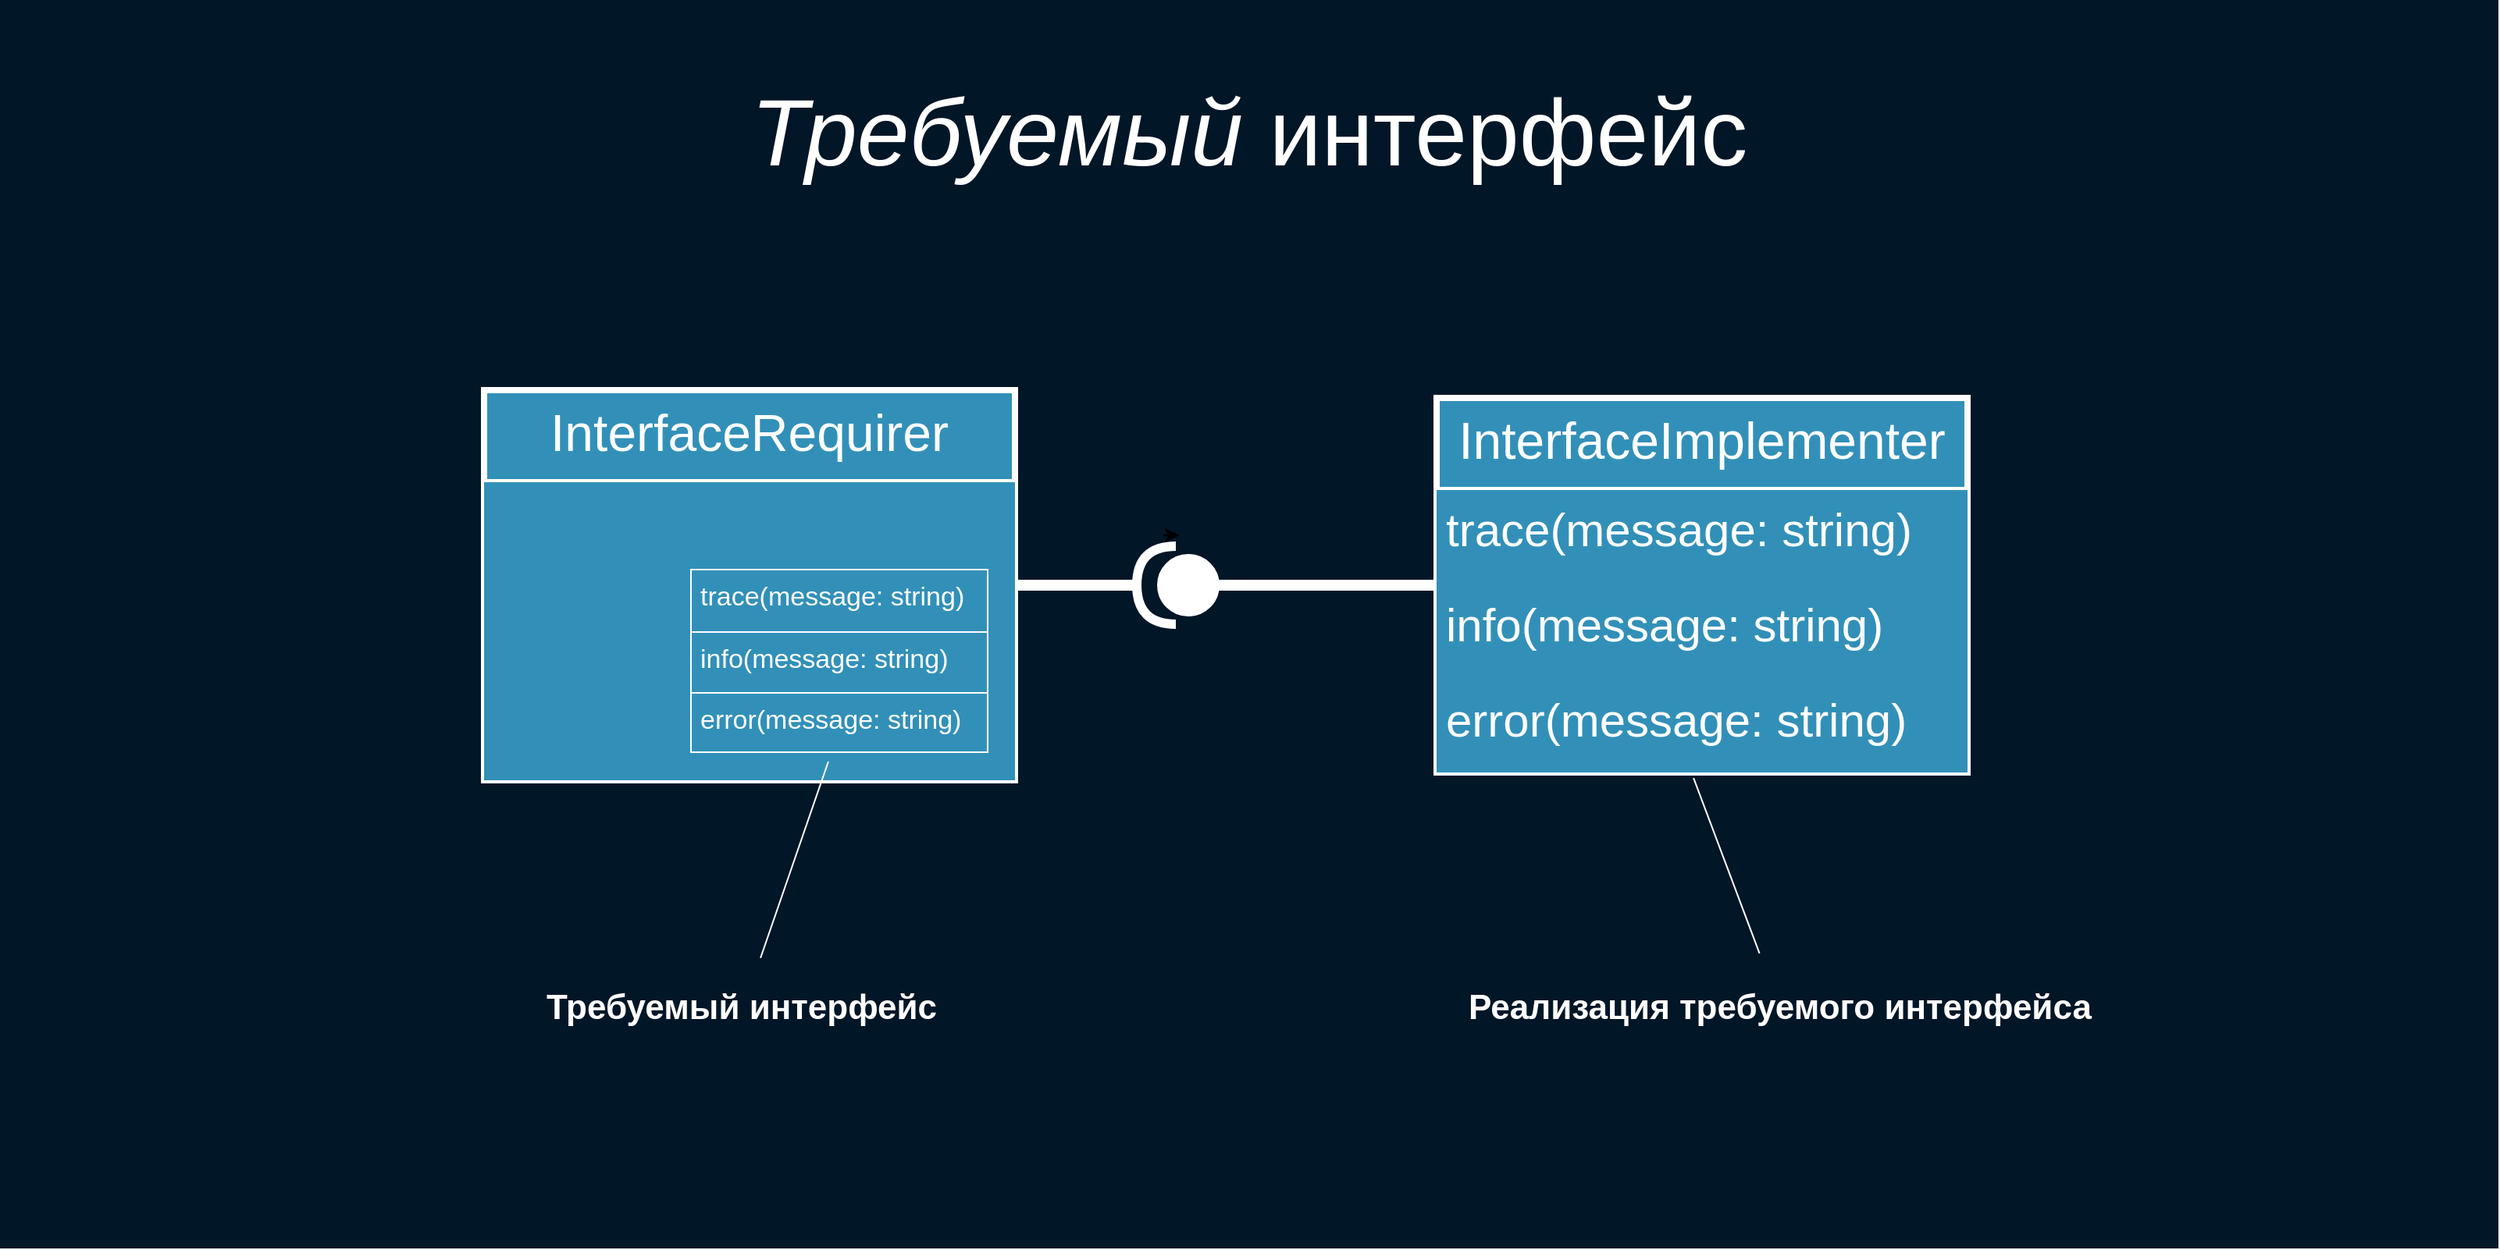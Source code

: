 <mxfile version="13.0.3" type="device"><diagram name="Page-1" id="b5b7bab2-c9e2-2cf4-8b2a-24fd1a2a6d21"><mxGraphModel dx="4154" dy="967" grid="1" gridSize="10" guides="1" tooltips="1" connect="1" arrows="1" fold="1" page="1" pageScale="1" pageWidth="827" pageHeight="1169" background="#ffffff" math="0" shadow="0"><root><mxCell id="0"/><mxCell id="1" parent="0"/><mxCell id="crDRbli0xWPwZ9U8P9Jx-28" value="" style="rounded=0;whiteSpace=wrap;html=1;fillColor=#011627;fontSize=30;fontColor=#FFFFFF;strokeColor=none;" parent="1" vertex="1"><mxGeometry x="-1790" y="80" width="1600" height="800" as="geometry"/></mxCell><mxCell id="HJhdJmxSS5BMoj7pObH_-7" value="InterfaceRequirer" style="swimlane;fontStyle=0;align=center;verticalAlign=top;childLayout=stackLayout;horizontal=1;startSize=59;horizontalStack=0;resizeParent=1;resizeParentMax=0;resizeLast=0;collapsible=1;marginBottom=0;strokeColor=#FFFFFF;strokeWidth=4;fillColor=#3290B8;fontSize=33;fontColor=#FFFFFF;labelBackgroundColor=none;" parent="1" vertex="1"><mxGeometry x="-1480" y="330" width="340" height="250" as="geometry"/></mxCell><mxCell id="HJhdJmxSS5BMoj7pObH_-8" value="" style="text;strokeColor=none;fillColor=#3290B8;align=left;verticalAlign=top;spacingLeft=4;spacingRight=4;overflow=hidden;rotatable=0;points=[[0,0.5],[1,0.5]];portConstraint=eastwest;fontColor=#FFFFFF;fontSize=30;labelBackgroundColor=none;" parent="HJhdJmxSS5BMoj7pObH_-7" vertex="1"><mxGeometry y="59" width="340" height="191" as="geometry"/></mxCell><mxCell id="jOwIxk3vogOaWyEmxDxG-9" value="&lt;i&gt;Требуемый&lt;/i&gt;&amp;nbsp;интерфейс" style="text;html=1;strokeColor=none;fillColor=none;align=center;verticalAlign=middle;whiteSpace=wrap;rounded=0;fontSize=60;fontColor=#FFFFFF;" parent="1" vertex="1"><mxGeometry x="-1609.06" y="130" width="1238.13" height="70" as="geometry"/></mxCell><mxCell id="HJhdJmxSS5BMoj7pObH_-2" style="edgeStyle=orthogonalEdgeStyle;rounded=0;orthogonalLoop=1;jettySize=auto;html=1;exitX=0.5;exitY=1;exitDx=0;exitDy=0;entryX=0.553;entryY=0.974;entryDx=0;entryDy=0;entryPerimeter=0;fontSize=33;fontColor=#FFFFFF;" parent="1" edge="1"><mxGeometry relative="1" as="geometry"><mxPoint x="-1045.0" y="423" as="sourcePoint"/><mxPoint x="-1034.93" y="422.48" as="targetPoint"/></mxGeometry></mxCell><mxCell id="lnrhcF5-zrZUQGdcZG1h-18" value="" style="rounded=0;orthogonalLoop=1;jettySize=auto;html=1;endArrow=none;endFill=0;fontSize=32;fontColor=#FFFFFF;strokeColor=#FFFFFF;strokeWidth=7;entryX=0;entryY=0.5;entryDx=0;entryDy=0;entryPerimeter=0;exitX=0;exitY=0.5;exitDx=0;exitDy=0;" parent="1" source="lnrhcF5-zrZUQGdcZG1h-26" target="lnrhcF5-zrZUQGdcZG1h-19" edge="1"><mxGeometry relative="1" as="geometry"><mxPoint x="-840" y="455" as="sourcePoint"/><mxPoint x="-972.0" y="515" as="targetPoint"/></mxGeometry></mxCell><mxCell id="lnrhcF5-zrZUQGdcZG1h-19" value="" style="shape=providedRequiredInterface;html=1;verticalLabelPosition=bottom;labelBackgroundColor=none;strokeColor=#FFFFFF;strokeWidth=6;fillColor=#FFFFFF;fontSize=32;fontColor=#FFFFFF;rotation=-180;" parent="1" vertex="1"><mxGeometry x="-1062" y="430" width="50" height="50" as="geometry"/></mxCell><mxCell id="lnrhcF5-zrZUQGdcZG1h-20" value="" style="rounded=0;orthogonalLoop=1;jettySize=auto;html=1;endArrow=none;endFill=0;fontSize=32;fontColor=#FFFFFF;strokeColor=#FFFFFF;strokeWidth=7;exitX=1;exitY=0.5;exitDx=0;exitDy=0;exitPerimeter=0;entryX=1;entryY=0.5;entryDx=0;entryDy=0;" parent="1" source="lnrhcF5-zrZUQGdcZG1h-19" target="HJhdJmxSS5BMoj7pObH_-7" edge="1"><mxGeometry relative="1" as="geometry"><mxPoint x="-1040" y="520.882" as="sourcePoint"/><mxPoint x="-1100.0" y="515" as="targetPoint"/></mxGeometry></mxCell><mxCell id="lnrhcF5-zrZUQGdcZG1h-22" value="Требуемый интерфейс" style="text;align=center;fontStyle=1;verticalAlign=middle;spacingLeft=3;spacingRight=3;strokeColor=none;rotatable=0;points=[[0,0.5],[1,0.5]];portConstraint=eastwest;labelBackgroundColor=none;fillColor=none;fontSize=22;fontColor=#FFFFFF;strokeWidth=4;" parent="1" vertex="1"><mxGeometry x="-1455" y="695" width="280" height="56" as="geometry"/></mxCell><mxCell id="lnrhcF5-zrZUQGdcZG1h-24" value="Реализация требуемого интерфейса" style="text;align=center;fontStyle=1;verticalAlign=middle;spacingLeft=3;spacingRight=3;strokeColor=none;rotatable=0;points=[[0,0.5],[1,0.5]];portConstraint=eastwest;labelBackgroundColor=none;fillColor=none;fontSize=22;fontColor=#FFFFFF;strokeWidth=4;" parent="1" vertex="1"><mxGeometry x="-870" y="695" width="440" height="56" as="geometry"/></mxCell><mxCell id="lnrhcF5-zrZUQGdcZG1h-25" value="" style="endArrow=none;html=1;strokeColor=#FFFFFF;strokeWidth=1;fontSize=16;fontColor=#FFFFFF;entryX=0.47;entryY=-0.073;entryDx=0;entryDy=0;entryPerimeter=0;exitX=0.484;exitY=1.061;exitDx=0;exitDy=0;exitPerimeter=0;" parent="1" source="lnrhcF5-zrZUQGdcZG1h-29" target="lnrhcF5-zrZUQGdcZG1h-24" edge="1"><mxGeometry width="50" height="50" relative="1" as="geometry"><mxPoint x="-940" y="455" as="sourcePoint"/><mxPoint x="-1060" y="625" as="targetPoint"/></mxGeometry></mxCell><mxCell id="lnrhcF5-zrZUQGdcZG1h-30" value="trace(message: string)" style="text;strokeColor=#FFFFFF;fillColor=#3290B8;align=left;verticalAlign=top;spacingLeft=4;spacingRight=4;overflow=hidden;rotatable=0;points=[[0,0.5],[1,0.5]];portConstraint=eastwest;fontColor=#FFFFFF;fontSize=17;labelBackgroundColor=none;" parent="1" vertex="1"><mxGeometry x="-1347.5" y="445" width="190" height="40" as="geometry"/></mxCell><mxCell id="lnrhcF5-zrZUQGdcZG1h-31" value="info(message: string)" style="text;strokeColor=#FFFFFF;fillColor=#3290B8;align=left;verticalAlign=top;spacingLeft=4;spacingRight=4;overflow=hidden;rotatable=0;points=[[0,0.5],[1,0.5]];portConstraint=eastwest;fontColor=#FFFFFF;fontSize=17;labelBackgroundColor=none;" parent="1" vertex="1"><mxGeometry x="-1347.5" y="485" width="190" height="39" as="geometry"/></mxCell><mxCell id="lnrhcF5-zrZUQGdcZG1h-32" value="error(message: string)" style="text;strokeColor=#FFFFFF;fillColor=#3290B8;align=left;verticalAlign=top;spacingLeft=4;spacingRight=4;overflow=hidden;rotatable=0;points=[[0,0.5],[1,0.5]];portConstraint=eastwest;fontColor=#FFFFFF;fontSize=17;labelBackgroundColor=none;" parent="1" vertex="1"><mxGeometry x="-1347.5" y="524" width="190" height="38" as="geometry"/></mxCell><mxCell id="lnrhcF5-zrZUQGdcZG1h-23" value="" style="endArrow=none;html=1;strokeColor=#FFFFFF;strokeWidth=1;fontSize=16;fontColor=#FFFFFF;entryX=0.543;entryY=-0.02;entryDx=0;entryDy=0;entryPerimeter=0;exitX=0.463;exitY=1.158;exitDx=0;exitDy=0;exitPerimeter=0;" parent="1" source="lnrhcF5-zrZUQGdcZG1h-32" target="lnrhcF5-zrZUQGdcZG1h-22" edge="1"><mxGeometry width="50" height="50" relative="1" as="geometry"><mxPoint x="-1090" y="455" as="sourcePoint"/><mxPoint x="-1550" y="625" as="targetPoint"/></mxGeometry></mxCell><mxCell id="lnrhcF5-zrZUQGdcZG1h-26" value="InterfaceImplementer" style="swimlane;fontStyle=0;align=center;verticalAlign=top;childLayout=stackLayout;horizontal=1;startSize=59;horizontalStack=0;resizeParent=1;resizeParentMax=0;resizeLast=0;collapsible=1;marginBottom=0;strokeColor=#FFFFFF;strokeWidth=4;fillColor=#3290B8;fontSize=33;fontColor=#FFFFFF;labelBackgroundColor=none;" parent="1" vertex="1"><mxGeometry x="-870" y="335" width="340" height="240" as="geometry"/></mxCell><mxCell id="lnrhcF5-zrZUQGdcZG1h-27" value="trace(message: string)" style="text;strokeColor=none;fillColor=#3290B8;align=left;verticalAlign=top;spacingLeft=4;spacingRight=4;overflow=hidden;rotatable=0;points=[[0,0.5],[1,0.5]];portConstraint=eastwest;fontColor=#FFFFFF;fontSize=30;labelBackgroundColor=none;" parent="lnrhcF5-zrZUQGdcZG1h-26" vertex="1"><mxGeometry y="59" width="340" height="61" as="geometry"/></mxCell><mxCell id="lnrhcF5-zrZUQGdcZG1h-28" value="info(message: string)" style="text;strokeColor=none;fillColor=#3290B8;align=left;verticalAlign=top;spacingLeft=4;spacingRight=4;overflow=hidden;rotatable=0;points=[[0,0.5],[1,0.5]];portConstraint=eastwest;fontColor=#FFFFFF;fontSize=30;labelBackgroundColor=none;" parent="lnrhcF5-zrZUQGdcZG1h-26" vertex="1"><mxGeometry y="120" width="340" height="61" as="geometry"/></mxCell><mxCell id="lnrhcF5-zrZUQGdcZG1h-29" value="error(message: string)" style="text;strokeColor=none;fillColor=#3290B8;align=left;verticalAlign=top;spacingLeft=4;spacingRight=4;overflow=hidden;rotatable=0;points=[[0,0.5],[1,0.5]];portConstraint=eastwest;fontColor=#FFFFFF;fontSize=30;labelBackgroundColor=none;" parent="lnrhcF5-zrZUQGdcZG1h-26" vertex="1"><mxGeometry y="181" width="340" height="59" as="geometry"/></mxCell></root></mxGraphModel></diagram></mxfile>